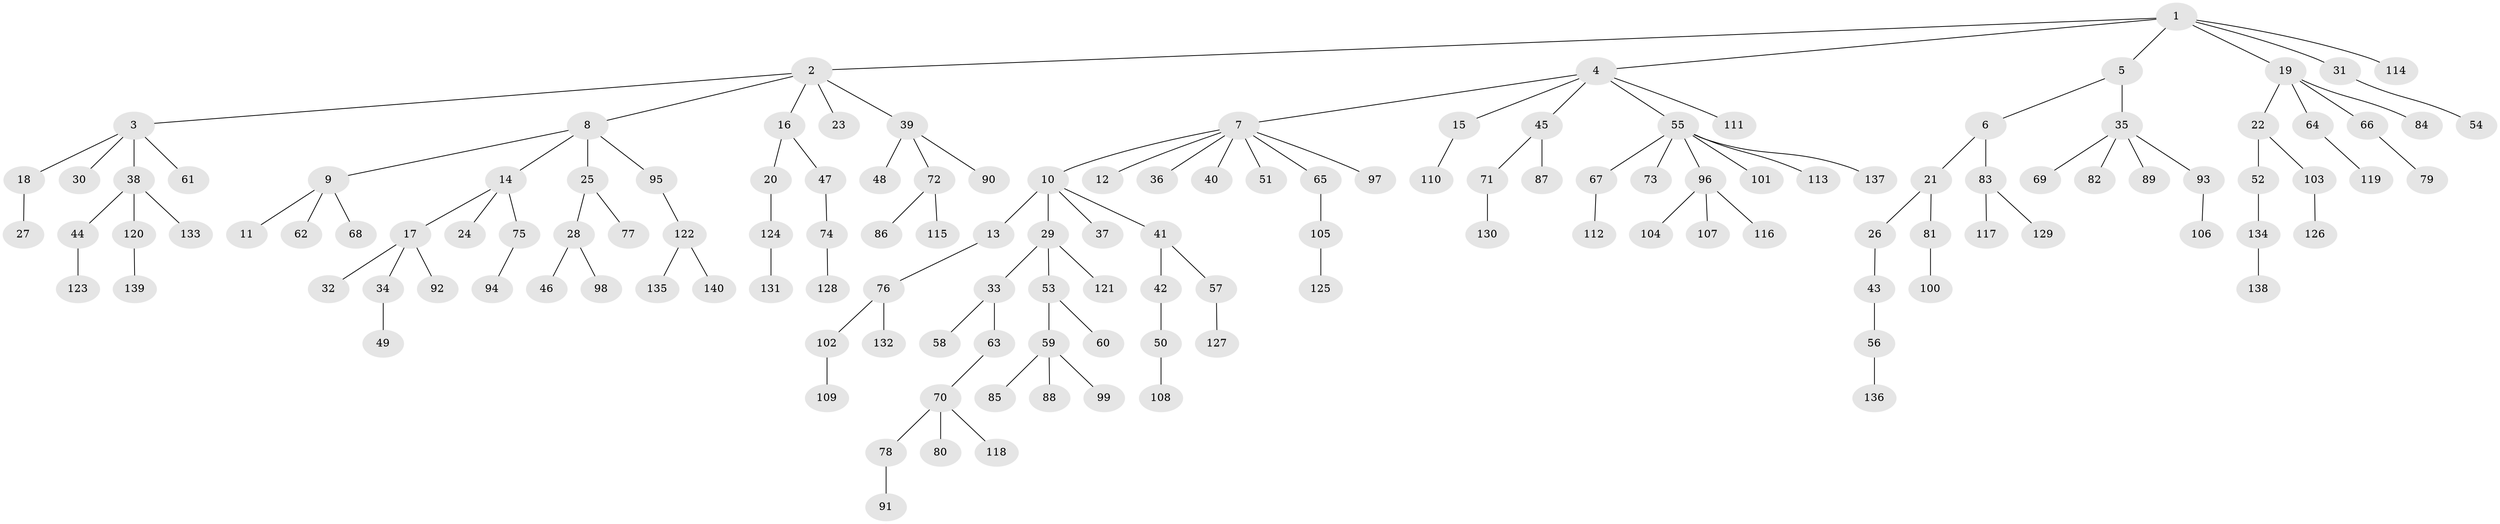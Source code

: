 // Generated by graph-tools (version 1.1) at 2025/50/03/09/25 03:50:17]
// undirected, 140 vertices, 139 edges
graph export_dot {
graph [start="1"]
  node [color=gray90,style=filled];
  1;
  2;
  3;
  4;
  5;
  6;
  7;
  8;
  9;
  10;
  11;
  12;
  13;
  14;
  15;
  16;
  17;
  18;
  19;
  20;
  21;
  22;
  23;
  24;
  25;
  26;
  27;
  28;
  29;
  30;
  31;
  32;
  33;
  34;
  35;
  36;
  37;
  38;
  39;
  40;
  41;
  42;
  43;
  44;
  45;
  46;
  47;
  48;
  49;
  50;
  51;
  52;
  53;
  54;
  55;
  56;
  57;
  58;
  59;
  60;
  61;
  62;
  63;
  64;
  65;
  66;
  67;
  68;
  69;
  70;
  71;
  72;
  73;
  74;
  75;
  76;
  77;
  78;
  79;
  80;
  81;
  82;
  83;
  84;
  85;
  86;
  87;
  88;
  89;
  90;
  91;
  92;
  93;
  94;
  95;
  96;
  97;
  98;
  99;
  100;
  101;
  102;
  103;
  104;
  105;
  106;
  107;
  108;
  109;
  110;
  111;
  112;
  113;
  114;
  115;
  116;
  117;
  118;
  119;
  120;
  121;
  122;
  123;
  124;
  125;
  126;
  127;
  128;
  129;
  130;
  131;
  132;
  133;
  134;
  135;
  136;
  137;
  138;
  139;
  140;
  1 -- 2;
  1 -- 4;
  1 -- 5;
  1 -- 19;
  1 -- 31;
  1 -- 114;
  2 -- 3;
  2 -- 8;
  2 -- 16;
  2 -- 23;
  2 -- 39;
  3 -- 18;
  3 -- 30;
  3 -- 38;
  3 -- 61;
  4 -- 7;
  4 -- 15;
  4 -- 45;
  4 -- 55;
  4 -- 111;
  5 -- 6;
  5 -- 35;
  6 -- 21;
  6 -- 83;
  7 -- 10;
  7 -- 12;
  7 -- 36;
  7 -- 40;
  7 -- 51;
  7 -- 65;
  7 -- 97;
  8 -- 9;
  8 -- 14;
  8 -- 25;
  8 -- 95;
  9 -- 11;
  9 -- 62;
  9 -- 68;
  10 -- 13;
  10 -- 29;
  10 -- 37;
  10 -- 41;
  13 -- 76;
  14 -- 17;
  14 -- 24;
  14 -- 75;
  15 -- 110;
  16 -- 20;
  16 -- 47;
  17 -- 32;
  17 -- 34;
  17 -- 92;
  18 -- 27;
  19 -- 22;
  19 -- 64;
  19 -- 66;
  19 -- 84;
  20 -- 124;
  21 -- 26;
  21 -- 81;
  22 -- 52;
  22 -- 103;
  25 -- 28;
  25 -- 77;
  26 -- 43;
  28 -- 46;
  28 -- 98;
  29 -- 33;
  29 -- 53;
  29 -- 121;
  31 -- 54;
  33 -- 58;
  33 -- 63;
  34 -- 49;
  35 -- 69;
  35 -- 82;
  35 -- 89;
  35 -- 93;
  38 -- 44;
  38 -- 120;
  38 -- 133;
  39 -- 48;
  39 -- 72;
  39 -- 90;
  41 -- 42;
  41 -- 57;
  42 -- 50;
  43 -- 56;
  44 -- 123;
  45 -- 71;
  45 -- 87;
  47 -- 74;
  50 -- 108;
  52 -- 134;
  53 -- 59;
  53 -- 60;
  55 -- 67;
  55 -- 73;
  55 -- 96;
  55 -- 101;
  55 -- 113;
  55 -- 137;
  56 -- 136;
  57 -- 127;
  59 -- 85;
  59 -- 88;
  59 -- 99;
  63 -- 70;
  64 -- 119;
  65 -- 105;
  66 -- 79;
  67 -- 112;
  70 -- 78;
  70 -- 80;
  70 -- 118;
  71 -- 130;
  72 -- 86;
  72 -- 115;
  74 -- 128;
  75 -- 94;
  76 -- 102;
  76 -- 132;
  78 -- 91;
  81 -- 100;
  83 -- 117;
  83 -- 129;
  93 -- 106;
  95 -- 122;
  96 -- 104;
  96 -- 107;
  96 -- 116;
  102 -- 109;
  103 -- 126;
  105 -- 125;
  120 -- 139;
  122 -- 135;
  122 -- 140;
  124 -- 131;
  134 -- 138;
}
